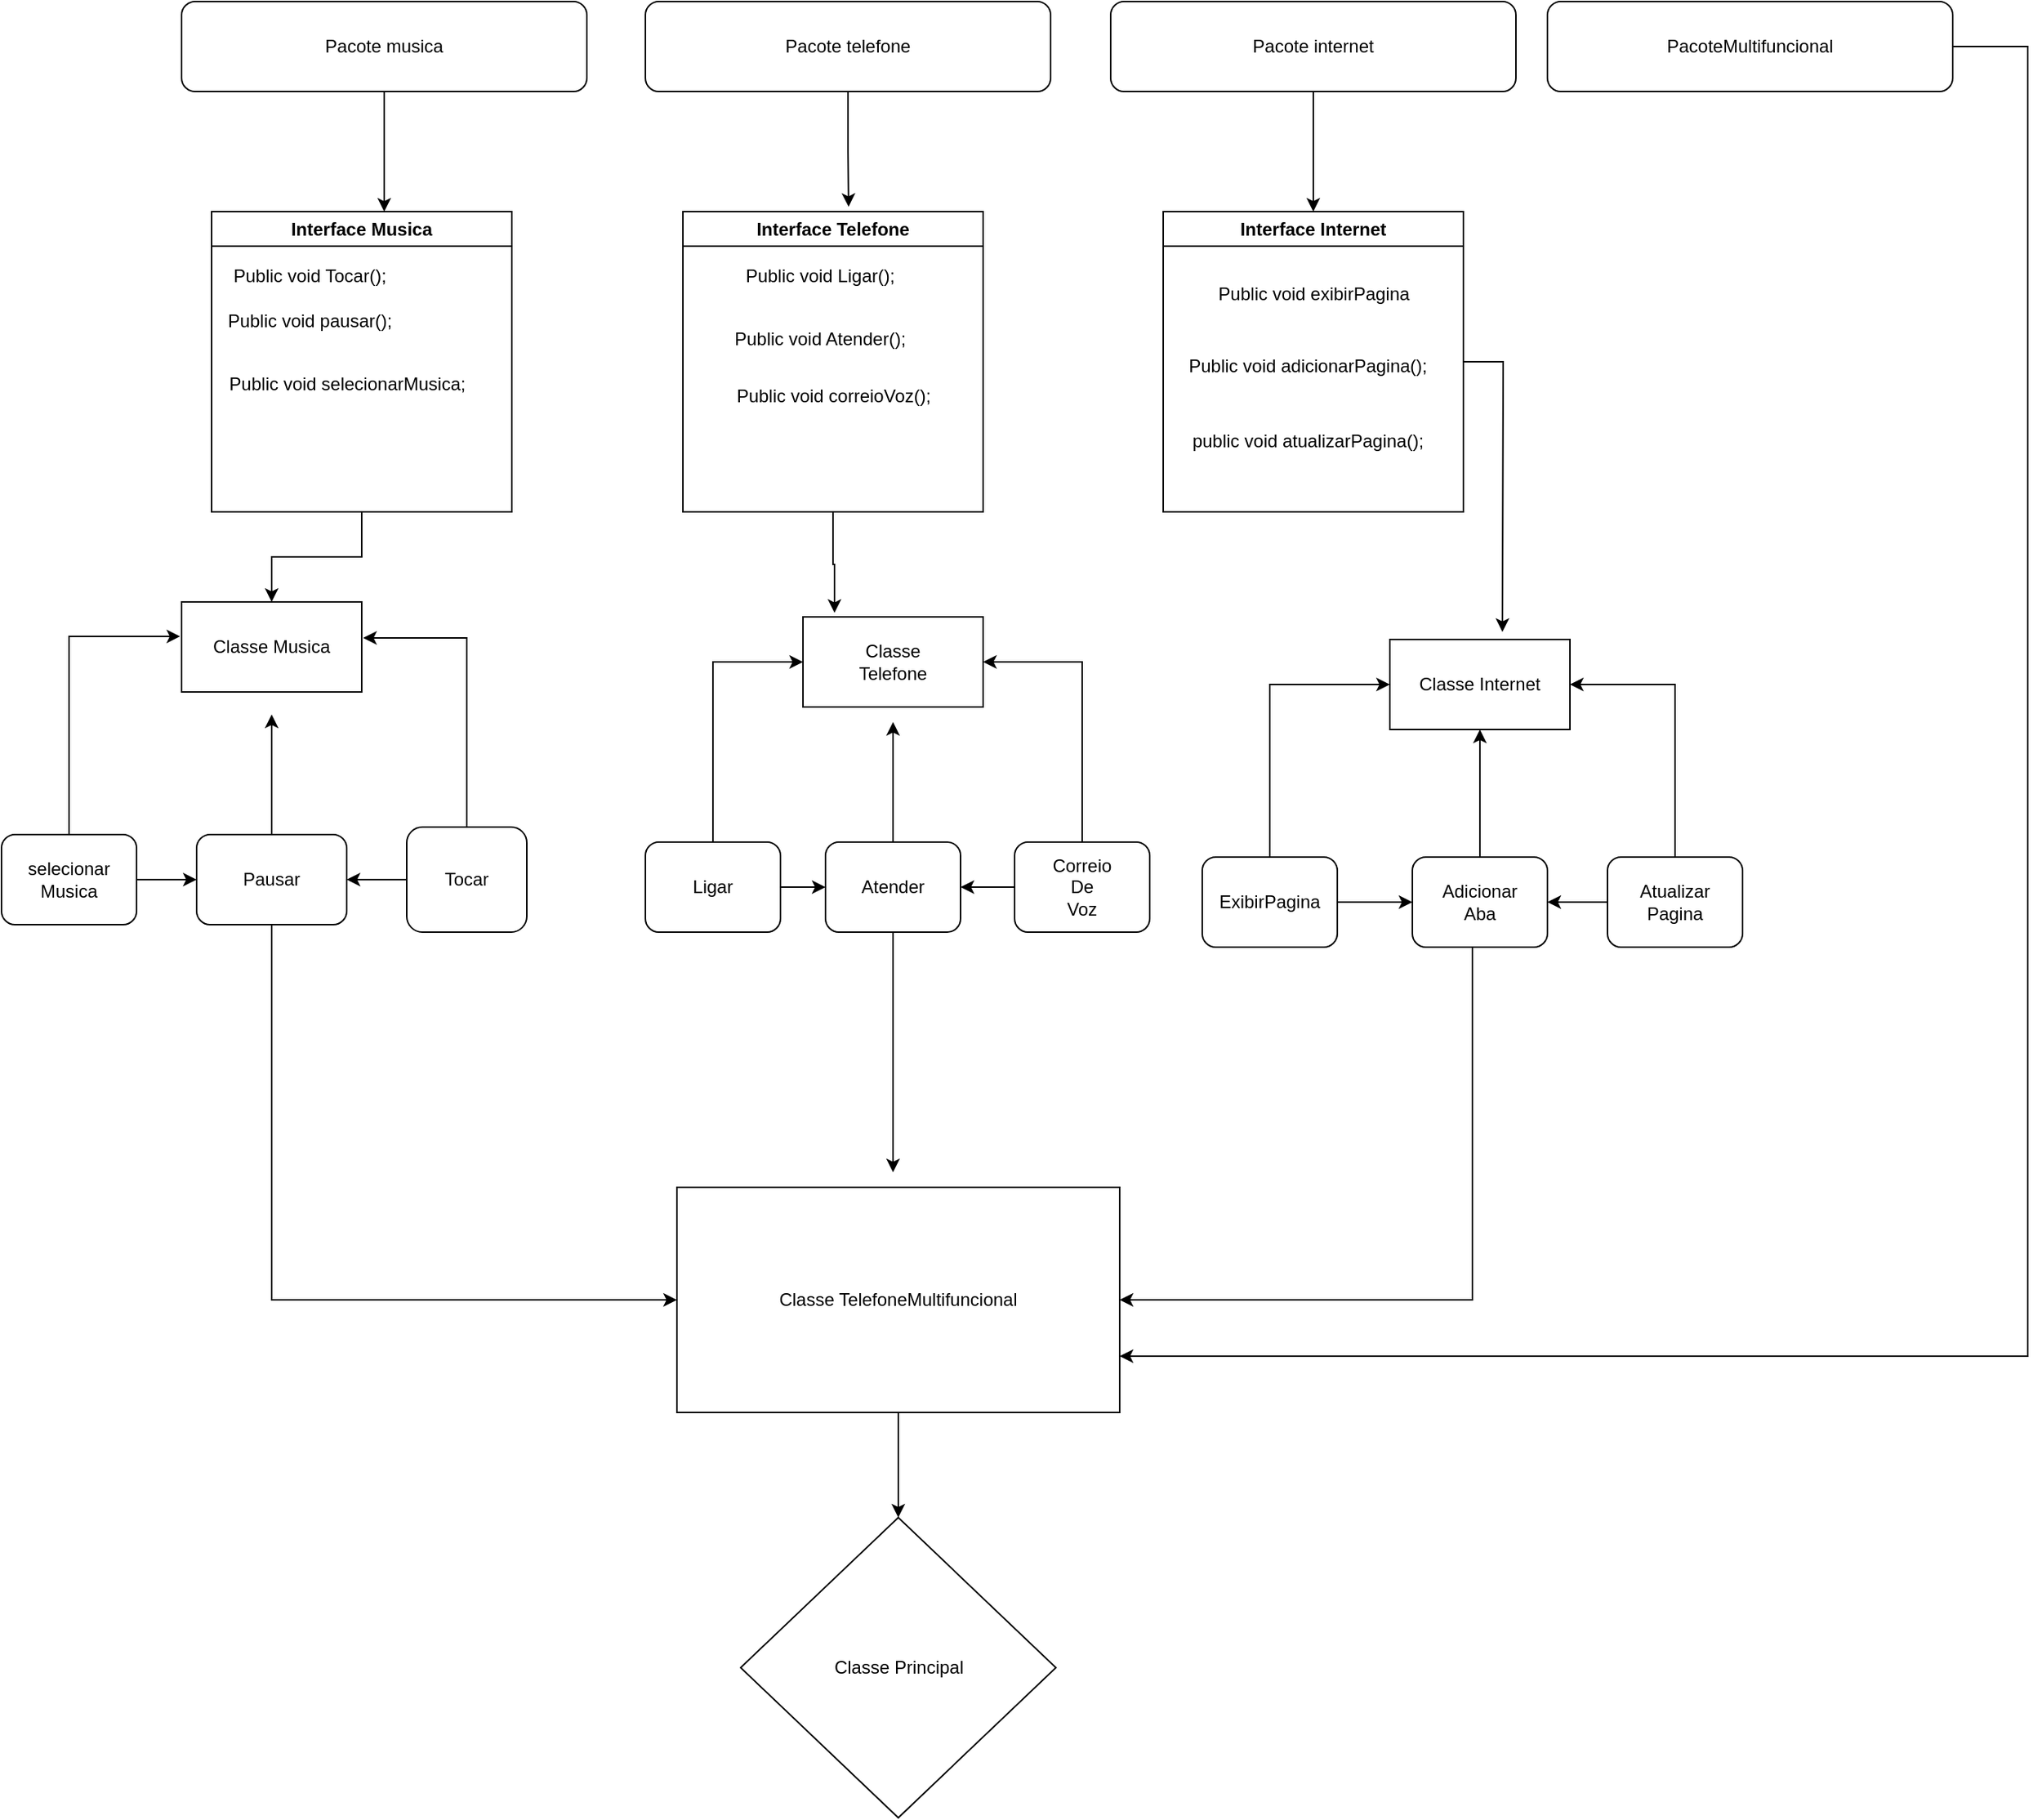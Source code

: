 <mxfile version="26.0.10">
  <diagram name="Página-1" id="vATa0GziydTu6wl0guBw">
    <mxGraphModel dx="1678" dy="888" grid="1" gridSize="10" guides="1" tooltips="1" connect="1" arrows="1" fold="1" page="1" pageScale="1" pageWidth="827" pageHeight="1169" math="0" shadow="0">
      <root>
        <mxCell id="0" />
        <mxCell id="1" parent="0" />
        <mxCell id="Mgt3n8TTHMfASjjFsvAz-1" value="Classe Musica" style="rounded=0;whiteSpace=wrap;html=1;" vertex="1" parent="1">
          <mxGeometry x="220" y="440" width="120" height="60" as="geometry" />
        </mxCell>
        <mxCell id="Mgt3n8TTHMfASjjFsvAz-2" value="Classe&lt;div&gt;Telefone&lt;/div&gt;" style="rounded=0;whiteSpace=wrap;html=1;" vertex="1" parent="1">
          <mxGeometry x="634" y="450" width="120" height="60" as="geometry" />
        </mxCell>
        <mxCell id="Mgt3n8TTHMfASjjFsvAz-3" value="Classe Internet" style="rounded=0;whiteSpace=wrap;html=1;" vertex="1" parent="1">
          <mxGeometry x="1025" y="465" width="120" height="60" as="geometry" />
        </mxCell>
        <mxCell id="Mgt3n8TTHMfASjjFsvAz-41" value="" style="edgeStyle=orthogonalEdgeStyle;rounded=0;orthogonalLoop=1;jettySize=auto;html=1;" edge="1" parent="1" source="Mgt3n8TTHMfASjjFsvAz-4" target="Mgt3n8TTHMfASjjFsvAz-6">
          <mxGeometry relative="1" as="geometry" />
        </mxCell>
        <mxCell id="Mgt3n8TTHMfASjjFsvAz-4" value="selecionar&lt;div&gt;Musica&lt;/div&gt;" style="rounded=1;whiteSpace=wrap;html=1;" vertex="1" parent="1">
          <mxGeometry x="100" y="595" width="90" height="60" as="geometry" />
        </mxCell>
        <mxCell id="Mgt3n8TTHMfASjjFsvAz-13" style="edgeStyle=orthogonalEdgeStyle;rounded=0;orthogonalLoop=1;jettySize=auto;html=1;entryX=1.008;entryY=0.4;entryDx=0;entryDy=0;exitX=0.5;exitY=0;exitDx=0;exitDy=0;entryPerimeter=0;" edge="1" parent="1" source="Mgt3n8TTHMfASjjFsvAz-5" target="Mgt3n8TTHMfASjjFsvAz-1">
          <mxGeometry relative="1" as="geometry">
            <mxPoint x="410" y="465" as="targetPoint" />
          </mxGeometry>
        </mxCell>
        <mxCell id="Mgt3n8TTHMfASjjFsvAz-42" value="" style="edgeStyle=orthogonalEdgeStyle;rounded=0;orthogonalLoop=1;jettySize=auto;html=1;" edge="1" parent="1" source="Mgt3n8TTHMfASjjFsvAz-5" target="Mgt3n8TTHMfASjjFsvAz-6">
          <mxGeometry relative="1" as="geometry" />
        </mxCell>
        <mxCell id="Mgt3n8TTHMfASjjFsvAz-5" value="&lt;div&gt;Tocar&lt;/div&gt;" style="rounded=1;whiteSpace=wrap;html=1;" vertex="1" parent="1">
          <mxGeometry x="370" y="590" width="80" height="70" as="geometry" />
        </mxCell>
        <mxCell id="Mgt3n8TTHMfASjjFsvAz-12" style="edgeStyle=orthogonalEdgeStyle;rounded=0;orthogonalLoop=1;jettySize=auto;html=1;" edge="1" parent="1" source="Mgt3n8TTHMfASjjFsvAz-6">
          <mxGeometry relative="1" as="geometry">
            <mxPoint x="280" y="515" as="targetPoint" />
          </mxGeometry>
        </mxCell>
        <mxCell id="Mgt3n8TTHMfASjjFsvAz-57" style="edgeStyle=orthogonalEdgeStyle;rounded=0;orthogonalLoop=1;jettySize=auto;html=1;entryX=0;entryY=0.5;entryDx=0;entryDy=0;" edge="1" parent="1" source="Mgt3n8TTHMfASjjFsvAz-6" target="Mgt3n8TTHMfASjjFsvAz-52">
          <mxGeometry relative="1" as="geometry">
            <Array as="points">
              <mxPoint x="280" y="905" />
            </Array>
          </mxGeometry>
        </mxCell>
        <mxCell id="Mgt3n8TTHMfASjjFsvAz-6" value="&lt;div&gt;Pausar&lt;/div&gt;" style="rounded=1;whiteSpace=wrap;html=1;" vertex="1" parent="1">
          <mxGeometry x="230" y="595" width="100" height="60" as="geometry" />
        </mxCell>
        <mxCell id="Mgt3n8TTHMfASjjFsvAz-10" style="edgeStyle=orthogonalEdgeStyle;rounded=0;orthogonalLoop=1;jettySize=auto;html=1;entryX=-0.008;entryY=0.383;entryDx=0;entryDy=0;entryPerimeter=0;exitX=0.5;exitY=0;exitDx=0;exitDy=0;" edge="1" parent="1" source="Mgt3n8TTHMfASjjFsvAz-4" target="Mgt3n8TTHMfASjjFsvAz-1">
          <mxGeometry relative="1" as="geometry" />
        </mxCell>
        <mxCell id="Mgt3n8TTHMfASjjFsvAz-19" style="edgeStyle=orthogonalEdgeStyle;rounded=0;orthogonalLoop=1;jettySize=auto;html=1;entryX=0;entryY=0.5;entryDx=0;entryDy=0;exitX=0.5;exitY=0;exitDx=0;exitDy=0;" edge="1" parent="1" source="Mgt3n8TTHMfASjjFsvAz-14" target="Mgt3n8TTHMfASjjFsvAz-2">
          <mxGeometry relative="1" as="geometry" />
        </mxCell>
        <mxCell id="Mgt3n8TTHMfASjjFsvAz-43" value="" style="edgeStyle=orthogonalEdgeStyle;rounded=0;orthogonalLoop=1;jettySize=auto;html=1;" edge="1" parent="1" source="Mgt3n8TTHMfASjjFsvAz-14" target="Mgt3n8TTHMfASjjFsvAz-15">
          <mxGeometry relative="1" as="geometry" />
        </mxCell>
        <mxCell id="Mgt3n8TTHMfASjjFsvAz-14" value="&lt;div&gt;Ligar&lt;/div&gt;" style="rounded=1;whiteSpace=wrap;html=1;" vertex="1" parent="1">
          <mxGeometry x="529" y="600" width="90" height="60" as="geometry" />
        </mxCell>
        <mxCell id="Mgt3n8TTHMfASjjFsvAz-18" style="edgeStyle=orthogonalEdgeStyle;rounded=0;orthogonalLoop=1;jettySize=auto;html=1;" edge="1" parent="1" source="Mgt3n8TTHMfASjjFsvAz-15">
          <mxGeometry relative="1" as="geometry">
            <mxPoint x="694" y="520" as="targetPoint" />
          </mxGeometry>
        </mxCell>
        <mxCell id="Mgt3n8TTHMfASjjFsvAz-58" style="edgeStyle=orthogonalEdgeStyle;rounded=0;orthogonalLoop=1;jettySize=auto;html=1;" edge="1" parent="1" source="Mgt3n8TTHMfASjjFsvAz-15">
          <mxGeometry relative="1" as="geometry">
            <mxPoint x="694" y="820" as="targetPoint" />
          </mxGeometry>
        </mxCell>
        <mxCell id="Mgt3n8TTHMfASjjFsvAz-15" value="&lt;div&gt;Atender&lt;/div&gt;" style="rounded=1;whiteSpace=wrap;html=1;" vertex="1" parent="1">
          <mxGeometry x="649" y="600" width="90" height="60" as="geometry" />
        </mxCell>
        <mxCell id="Mgt3n8TTHMfASjjFsvAz-17" style="edgeStyle=orthogonalEdgeStyle;rounded=0;orthogonalLoop=1;jettySize=auto;html=1;entryX=1;entryY=0.5;entryDx=0;entryDy=0;exitX=0.5;exitY=0;exitDx=0;exitDy=0;" edge="1" parent="1" source="Mgt3n8TTHMfASjjFsvAz-16" target="Mgt3n8TTHMfASjjFsvAz-2">
          <mxGeometry relative="1" as="geometry" />
        </mxCell>
        <mxCell id="Mgt3n8TTHMfASjjFsvAz-44" value="" style="edgeStyle=orthogonalEdgeStyle;rounded=0;orthogonalLoop=1;jettySize=auto;html=1;" edge="1" parent="1" source="Mgt3n8TTHMfASjjFsvAz-16" target="Mgt3n8TTHMfASjjFsvAz-15">
          <mxGeometry relative="1" as="geometry" />
        </mxCell>
        <mxCell id="Mgt3n8TTHMfASjjFsvAz-16" value="&lt;div&gt;Correio&lt;/div&gt;&lt;div&gt;De&lt;/div&gt;&lt;div&gt;Voz&lt;/div&gt;" style="rounded=1;whiteSpace=wrap;html=1;" vertex="1" parent="1">
          <mxGeometry x="775" y="600" width="90" height="60" as="geometry" />
        </mxCell>
        <mxCell id="Mgt3n8TTHMfASjjFsvAz-23" style="edgeStyle=orthogonalEdgeStyle;rounded=0;orthogonalLoop=1;jettySize=auto;html=1;entryX=0;entryY=0.5;entryDx=0;entryDy=0;exitX=0.5;exitY=0;exitDx=0;exitDy=0;" edge="1" parent="1" source="Mgt3n8TTHMfASjjFsvAz-20" target="Mgt3n8TTHMfASjjFsvAz-3">
          <mxGeometry relative="1" as="geometry" />
        </mxCell>
        <mxCell id="Mgt3n8TTHMfASjjFsvAz-47" value="" style="edgeStyle=orthogonalEdgeStyle;rounded=0;orthogonalLoop=1;jettySize=auto;html=1;" edge="1" parent="1" source="Mgt3n8TTHMfASjjFsvAz-20" target="Mgt3n8TTHMfASjjFsvAz-21">
          <mxGeometry relative="1" as="geometry" />
        </mxCell>
        <mxCell id="Mgt3n8TTHMfASjjFsvAz-20" value="&lt;div&gt;ExibirPagina&lt;/div&gt;" style="rounded=1;whiteSpace=wrap;html=1;" vertex="1" parent="1">
          <mxGeometry x="900" y="610" width="90" height="60" as="geometry" />
        </mxCell>
        <mxCell id="Mgt3n8TTHMfASjjFsvAz-24" style="edgeStyle=orthogonalEdgeStyle;rounded=0;orthogonalLoop=1;jettySize=auto;html=1;entryX=0.5;entryY=1;entryDx=0;entryDy=0;" edge="1" parent="1" source="Mgt3n8TTHMfASjjFsvAz-21" target="Mgt3n8TTHMfASjjFsvAz-3">
          <mxGeometry relative="1" as="geometry" />
        </mxCell>
        <mxCell id="Mgt3n8TTHMfASjjFsvAz-59" style="edgeStyle=orthogonalEdgeStyle;rounded=0;orthogonalLoop=1;jettySize=auto;html=1;entryX=1;entryY=0.5;entryDx=0;entryDy=0;" edge="1" parent="1" source="Mgt3n8TTHMfASjjFsvAz-21" target="Mgt3n8TTHMfASjjFsvAz-52">
          <mxGeometry relative="1" as="geometry">
            <Array as="points">
              <mxPoint x="1080" y="905" />
            </Array>
          </mxGeometry>
        </mxCell>
        <mxCell id="Mgt3n8TTHMfASjjFsvAz-21" value="&lt;div&gt;Adicionar&lt;/div&gt;&lt;div&gt;Aba&lt;/div&gt;" style="rounded=1;whiteSpace=wrap;html=1;" vertex="1" parent="1">
          <mxGeometry x="1040" y="610" width="90" height="60" as="geometry" />
        </mxCell>
        <mxCell id="Mgt3n8TTHMfASjjFsvAz-25" style="edgeStyle=orthogonalEdgeStyle;rounded=0;orthogonalLoop=1;jettySize=auto;html=1;entryX=1;entryY=0.5;entryDx=0;entryDy=0;exitX=0.5;exitY=0;exitDx=0;exitDy=0;" edge="1" parent="1" source="Mgt3n8TTHMfASjjFsvAz-22" target="Mgt3n8TTHMfASjjFsvAz-3">
          <mxGeometry relative="1" as="geometry" />
        </mxCell>
        <mxCell id="Mgt3n8TTHMfASjjFsvAz-48" value="" style="edgeStyle=orthogonalEdgeStyle;rounded=0;orthogonalLoop=1;jettySize=auto;html=1;" edge="1" parent="1" source="Mgt3n8TTHMfASjjFsvAz-22" target="Mgt3n8TTHMfASjjFsvAz-21">
          <mxGeometry relative="1" as="geometry" />
        </mxCell>
        <mxCell id="Mgt3n8TTHMfASjjFsvAz-22" value="&lt;div&gt;Atualizar&lt;/div&gt;&lt;div&gt;Pagina&lt;/div&gt;" style="rounded=1;whiteSpace=wrap;html=1;" vertex="1" parent="1">
          <mxGeometry x="1170" y="610" width="90" height="60" as="geometry" />
        </mxCell>
        <mxCell id="Mgt3n8TTHMfASjjFsvAz-27" value="Pacote musica" style="rounded=1;whiteSpace=wrap;html=1;" vertex="1" parent="1">
          <mxGeometry x="220" y="40" width="270" height="60" as="geometry" />
        </mxCell>
        <mxCell id="Mgt3n8TTHMfASjjFsvAz-66" style="edgeStyle=orthogonalEdgeStyle;rounded=0;orthogonalLoop=1;jettySize=auto;html=1;entryX=0.5;entryY=0;entryDx=0;entryDy=0;" edge="1" parent="1" source="Mgt3n8TTHMfASjjFsvAz-28" target="Mgt3n8TTHMfASjjFsvAz-63">
          <mxGeometry relative="1" as="geometry" />
        </mxCell>
        <mxCell id="Mgt3n8TTHMfASjjFsvAz-28" value="Pacote internet" style="rounded=1;whiteSpace=wrap;html=1;" vertex="1" parent="1">
          <mxGeometry x="839" y="40" width="270" height="60" as="geometry" />
        </mxCell>
        <mxCell id="Mgt3n8TTHMfASjjFsvAz-29" value="Pacote telefone" style="rounded=1;whiteSpace=wrap;html=1;" vertex="1" parent="1">
          <mxGeometry x="529" y="40" width="270" height="60" as="geometry" />
        </mxCell>
        <mxCell id="Mgt3n8TTHMfASjjFsvAz-33" value="Classe Principal" style="rhombus;whiteSpace=wrap;html=1;" vertex="1" parent="1">
          <mxGeometry x="592.5" y="1050" width="210" height="200" as="geometry" />
        </mxCell>
        <mxCell id="Mgt3n8TTHMfASjjFsvAz-60" style="edgeStyle=orthogonalEdgeStyle;rounded=0;orthogonalLoop=1;jettySize=auto;html=1;entryX=1;entryY=0.75;entryDx=0;entryDy=0;" edge="1" parent="1" source="Mgt3n8TTHMfASjjFsvAz-51" target="Mgt3n8TTHMfASjjFsvAz-52">
          <mxGeometry relative="1" as="geometry">
            <Array as="points">
              <mxPoint x="1450" y="70" />
              <mxPoint x="1450" y="942" />
            </Array>
          </mxGeometry>
        </mxCell>
        <mxCell id="Mgt3n8TTHMfASjjFsvAz-51" value="PacoteMultifuncional" style="rounded=1;whiteSpace=wrap;html=1;" vertex="1" parent="1">
          <mxGeometry x="1130" y="40" width="270" height="60" as="geometry" />
        </mxCell>
        <mxCell id="Mgt3n8TTHMfASjjFsvAz-61" value="" style="edgeStyle=orthogonalEdgeStyle;rounded=0;orthogonalLoop=1;jettySize=auto;html=1;" edge="1" parent="1" source="Mgt3n8TTHMfASjjFsvAz-52" target="Mgt3n8TTHMfASjjFsvAz-33">
          <mxGeometry relative="1" as="geometry" />
        </mxCell>
        <mxCell id="Mgt3n8TTHMfASjjFsvAz-52" value="Classe TelefoneMultifuncional" style="rounded=0;whiteSpace=wrap;html=1;" vertex="1" parent="1">
          <mxGeometry x="550" y="830" width="295" height="150" as="geometry" />
        </mxCell>
        <mxCell id="Mgt3n8TTHMfASjjFsvAz-72" style="edgeStyle=orthogonalEdgeStyle;rounded=0;orthogonalLoop=1;jettySize=auto;html=1;entryX=0.5;entryY=0;entryDx=0;entryDy=0;" edge="1" parent="1" source="Mgt3n8TTHMfASjjFsvAz-62" target="Mgt3n8TTHMfASjjFsvAz-1">
          <mxGeometry relative="1" as="geometry">
            <mxPoint x="290" y="430" as="targetPoint" />
          </mxGeometry>
        </mxCell>
        <mxCell id="Mgt3n8TTHMfASjjFsvAz-62" value="Interface Musica" style="swimlane;whiteSpace=wrap;html=1;" vertex="1" parent="1">
          <mxGeometry x="240" y="180" width="200" height="200" as="geometry" />
        </mxCell>
        <mxCell id="Mgt3n8TTHMfASjjFsvAz-73" value="Public void Tocar();" style="text;html=1;align=center;verticalAlign=middle;resizable=0;points=[];autosize=1;strokeColor=none;fillColor=none;" vertex="1" parent="Mgt3n8TTHMfASjjFsvAz-62">
          <mxGeometry y="28" width="130" height="30" as="geometry" />
        </mxCell>
        <mxCell id="Mgt3n8TTHMfASjjFsvAz-74" value="Public void pausar();" style="text;html=1;align=center;verticalAlign=middle;resizable=0;points=[];autosize=1;strokeColor=none;fillColor=none;" vertex="1" parent="Mgt3n8TTHMfASjjFsvAz-62">
          <mxGeometry y="58" width="130" height="30" as="geometry" />
        </mxCell>
        <mxCell id="Mgt3n8TTHMfASjjFsvAz-75" value="Public void selecionarMusica;" style="text;html=1;align=center;verticalAlign=middle;resizable=0;points=[];autosize=1;strokeColor=none;fillColor=none;" vertex="1" parent="Mgt3n8TTHMfASjjFsvAz-62">
          <mxGeometry y="100" width="180" height="30" as="geometry" />
        </mxCell>
        <mxCell id="Mgt3n8TTHMfASjjFsvAz-70" style="edgeStyle=orthogonalEdgeStyle;rounded=0;orthogonalLoop=1;jettySize=auto;html=1;" edge="1" parent="1" source="Mgt3n8TTHMfASjjFsvAz-63">
          <mxGeometry relative="1" as="geometry">
            <mxPoint x="1100.0" y="460" as="targetPoint" />
          </mxGeometry>
        </mxCell>
        <mxCell id="Mgt3n8TTHMfASjjFsvAz-63" value="Interface Internet" style="swimlane;whiteSpace=wrap;html=1;" vertex="1" parent="1">
          <mxGeometry x="874" y="180" width="200" height="200" as="geometry" />
        </mxCell>
        <mxCell id="Mgt3n8TTHMfASjjFsvAz-79" value="Public void exibirPagina" style="text;html=1;align=center;verticalAlign=middle;resizable=0;points=[];autosize=1;strokeColor=none;fillColor=none;" vertex="1" parent="Mgt3n8TTHMfASjjFsvAz-63">
          <mxGeometry x="25" y="40" width="150" height="30" as="geometry" />
        </mxCell>
        <mxCell id="Mgt3n8TTHMfASjjFsvAz-81" value="public void atualizarPagina();" style="text;html=1;align=center;verticalAlign=middle;resizable=0;points=[];autosize=1;strokeColor=none;fillColor=none;" vertex="1" parent="Mgt3n8TTHMfASjjFsvAz-63">
          <mxGeometry x="6" y="138" width="180" height="30" as="geometry" />
        </mxCell>
        <mxCell id="Mgt3n8TTHMfASjjFsvAz-64" value="Interface Telefone" style="swimlane;whiteSpace=wrap;html=1;" vertex="1" parent="1">
          <mxGeometry x="554" y="180" width="200" height="200" as="geometry" />
        </mxCell>
        <mxCell id="Mgt3n8TTHMfASjjFsvAz-76" value="Public void Ligar();" style="text;html=1;align=center;verticalAlign=middle;resizable=0;points=[];autosize=1;strokeColor=none;fillColor=none;" vertex="1" parent="Mgt3n8TTHMfASjjFsvAz-64">
          <mxGeometry x="31" y="28" width="120" height="30" as="geometry" />
        </mxCell>
        <mxCell id="Mgt3n8TTHMfASjjFsvAz-77" value="Public void Atender();" style="text;html=1;align=center;verticalAlign=middle;resizable=0;points=[];autosize=1;strokeColor=none;fillColor=none;" vertex="1" parent="Mgt3n8TTHMfASjjFsvAz-64">
          <mxGeometry x="21" y="70" width="140" height="30" as="geometry" />
        </mxCell>
        <mxCell id="Mgt3n8TTHMfASjjFsvAz-78" value="Public void correioVoz();" style="text;html=1;align=center;verticalAlign=middle;resizable=0;points=[];autosize=1;strokeColor=none;fillColor=none;" vertex="1" parent="Mgt3n8TTHMfASjjFsvAz-64">
          <mxGeometry x="25" y="108" width="150" height="30" as="geometry" />
        </mxCell>
        <mxCell id="Mgt3n8TTHMfASjjFsvAz-67" style="edgeStyle=orthogonalEdgeStyle;rounded=0;orthogonalLoop=1;jettySize=auto;html=1;entryX=0.552;entryY=-0.016;entryDx=0;entryDy=0;entryPerimeter=0;" edge="1" parent="1" source="Mgt3n8TTHMfASjjFsvAz-29" target="Mgt3n8TTHMfASjjFsvAz-64">
          <mxGeometry relative="1" as="geometry" />
        </mxCell>
        <mxCell id="Mgt3n8TTHMfASjjFsvAz-68" style="edgeStyle=orthogonalEdgeStyle;rounded=0;orthogonalLoop=1;jettySize=auto;html=1;entryX=0.575;entryY=0;entryDx=0;entryDy=0;entryPerimeter=0;" edge="1" parent="1" source="Mgt3n8TTHMfASjjFsvAz-27" target="Mgt3n8TTHMfASjjFsvAz-62">
          <mxGeometry relative="1" as="geometry" />
        </mxCell>
        <mxCell id="Mgt3n8TTHMfASjjFsvAz-69" style="edgeStyle=orthogonalEdgeStyle;rounded=0;orthogonalLoop=1;jettySize=auto;html=1;entryX=0.175;entryY=-0.045;entryDx=0;entryDy=0;entryPerimeter=0;" edge="1" parent="1" source="Mgt3n8TTHMfASjjFsvAz-64" target="Mgt3n8TTHMfASjjFsvAz-2">
          <mxGeometry relative="1" as="geometry" />
        </mxCell>
        <mxCell id="Mgt3n8TTHMfASjjFsvAz-80" value="Public void adicionarPagina();" style="text;html=1;align=center;verticalAlign=middle;resizable=0;points=[];autosize=1;strokeColor=none;fillColor=none;" vertex="1" parent="1">
          <mxGeometry x="880" y="268" width="180" height="30" as="geometry" />
        </mxCell>
      </root>
    </mxGraphModel>
  </diagram>
</mxfile>
